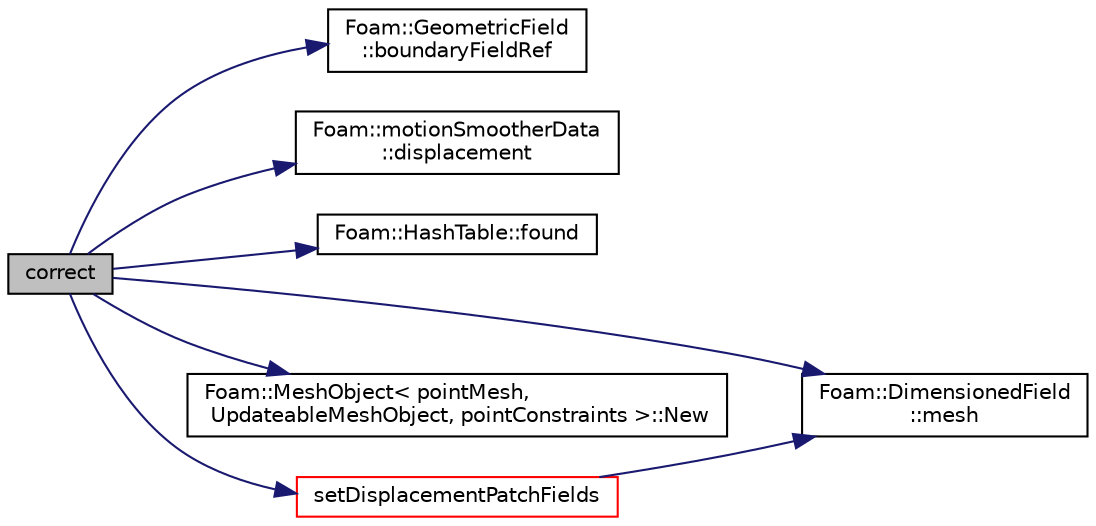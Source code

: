 digraph "correct"
{
  bgcolor="transparent";
  edge [fontname="Helvetica",fontsize="10",labelfontname="Helvetica",labelfontsize="10"];
  node [fontname="Helvetica",fontsize="10",shape=record];
  rankdir="LR";
  Node49 [label="correct",height=0.2,width=0.4,color="black", fillcolor="grey75", style="filled", fontcolor="black"];
  Node49 -> Node50 [color="midnightblue",fontsize="10",style="solid",fontname="Helvetica"];
  Node50 [label="Foam::GeometricField\l::boundaryFieldRef",height=0.2,width=0.4,color="black",URL="$a23249.html#af3831c9fea9f6ae7532a6d57cc67c959",tooltip="Return a reference to the boundary field. "];
  Node49 -> Node51 [color="midnightblue",fontsize="10",style="solid",fontname="Helvetica"];
  Node51 [label="Foam::motionSmootherData\l::displacement",height=0.2,width=0.4,color="black",URL="$a22305.html#a385ef78c10bfc635b81bec6ef42e051b",tooltip="Reference to displacement field. "];
  Node49 -> Node52 [color="midnightblue",fontsize="10",style="solid",fontname="Helvetica"];
  Node52 [label="Foam::HashTable::found",height=0.2,width=0.4,color="black",URL="$a26841.html#a9a7a02c333e3e98344a1e5b891c4d985",tooltip="Return true if hashedEntry is found in table. "];
  Node49 -> Node53 [color="midnightblue",fontsize="10",style="solid",fontname="Helvetica"];
  Node53 [label="Foam::DimensionedField\l::mesh",height=0.2,width=0.4,color="black",URL="$a27497.html#a8f1110830348a1448a14ab5e3cf47e3b",tooltip="Return mesh. "];
  Node49 -> Node54 [color="midnightblue",fontsize="10",style="solid",fontname="Helvetica"];
  Node54 [label="Foam::MeshObject\< pointMesh,\l UpdateableMeshObject, pointConstraints \>::New",height=0.2,width=0.4,color="black",URL="$a28289.html#ab61cc2091ec1fd7e08e8948e84235a05"];
  Node49 -> Node55 [color="midnightblue",fontsize="10",style="solid",fontname="Helvetica"];
  Node55 [label="setDisplacementPatchFields",height=0.2,width=0.4,color="red",URL="$a22297.html#a1117a26b03c2fa65a7065fe94f32757c",tooltip="Set patch fields on displacement to be consistent with. "];
  Node55 -> Node53 [color="midnightblue",fontsize="10",style="solid",fontname="Helvetica"];
}
